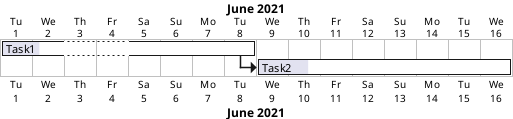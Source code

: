 @startgantt

Project starts 2021-06-01

projectscale daily zoom 2


[Task1] as [t1] lasts 6 days and starts 2021-06-01
[t1] pauses on 2021-06-03
[t1] pauses on 2021-06-04

[Task2] as [t2] lasts 8 days and starts at [t1]'s end

[t1] is 20% completed
[t2] is 20% completed



@endgantt